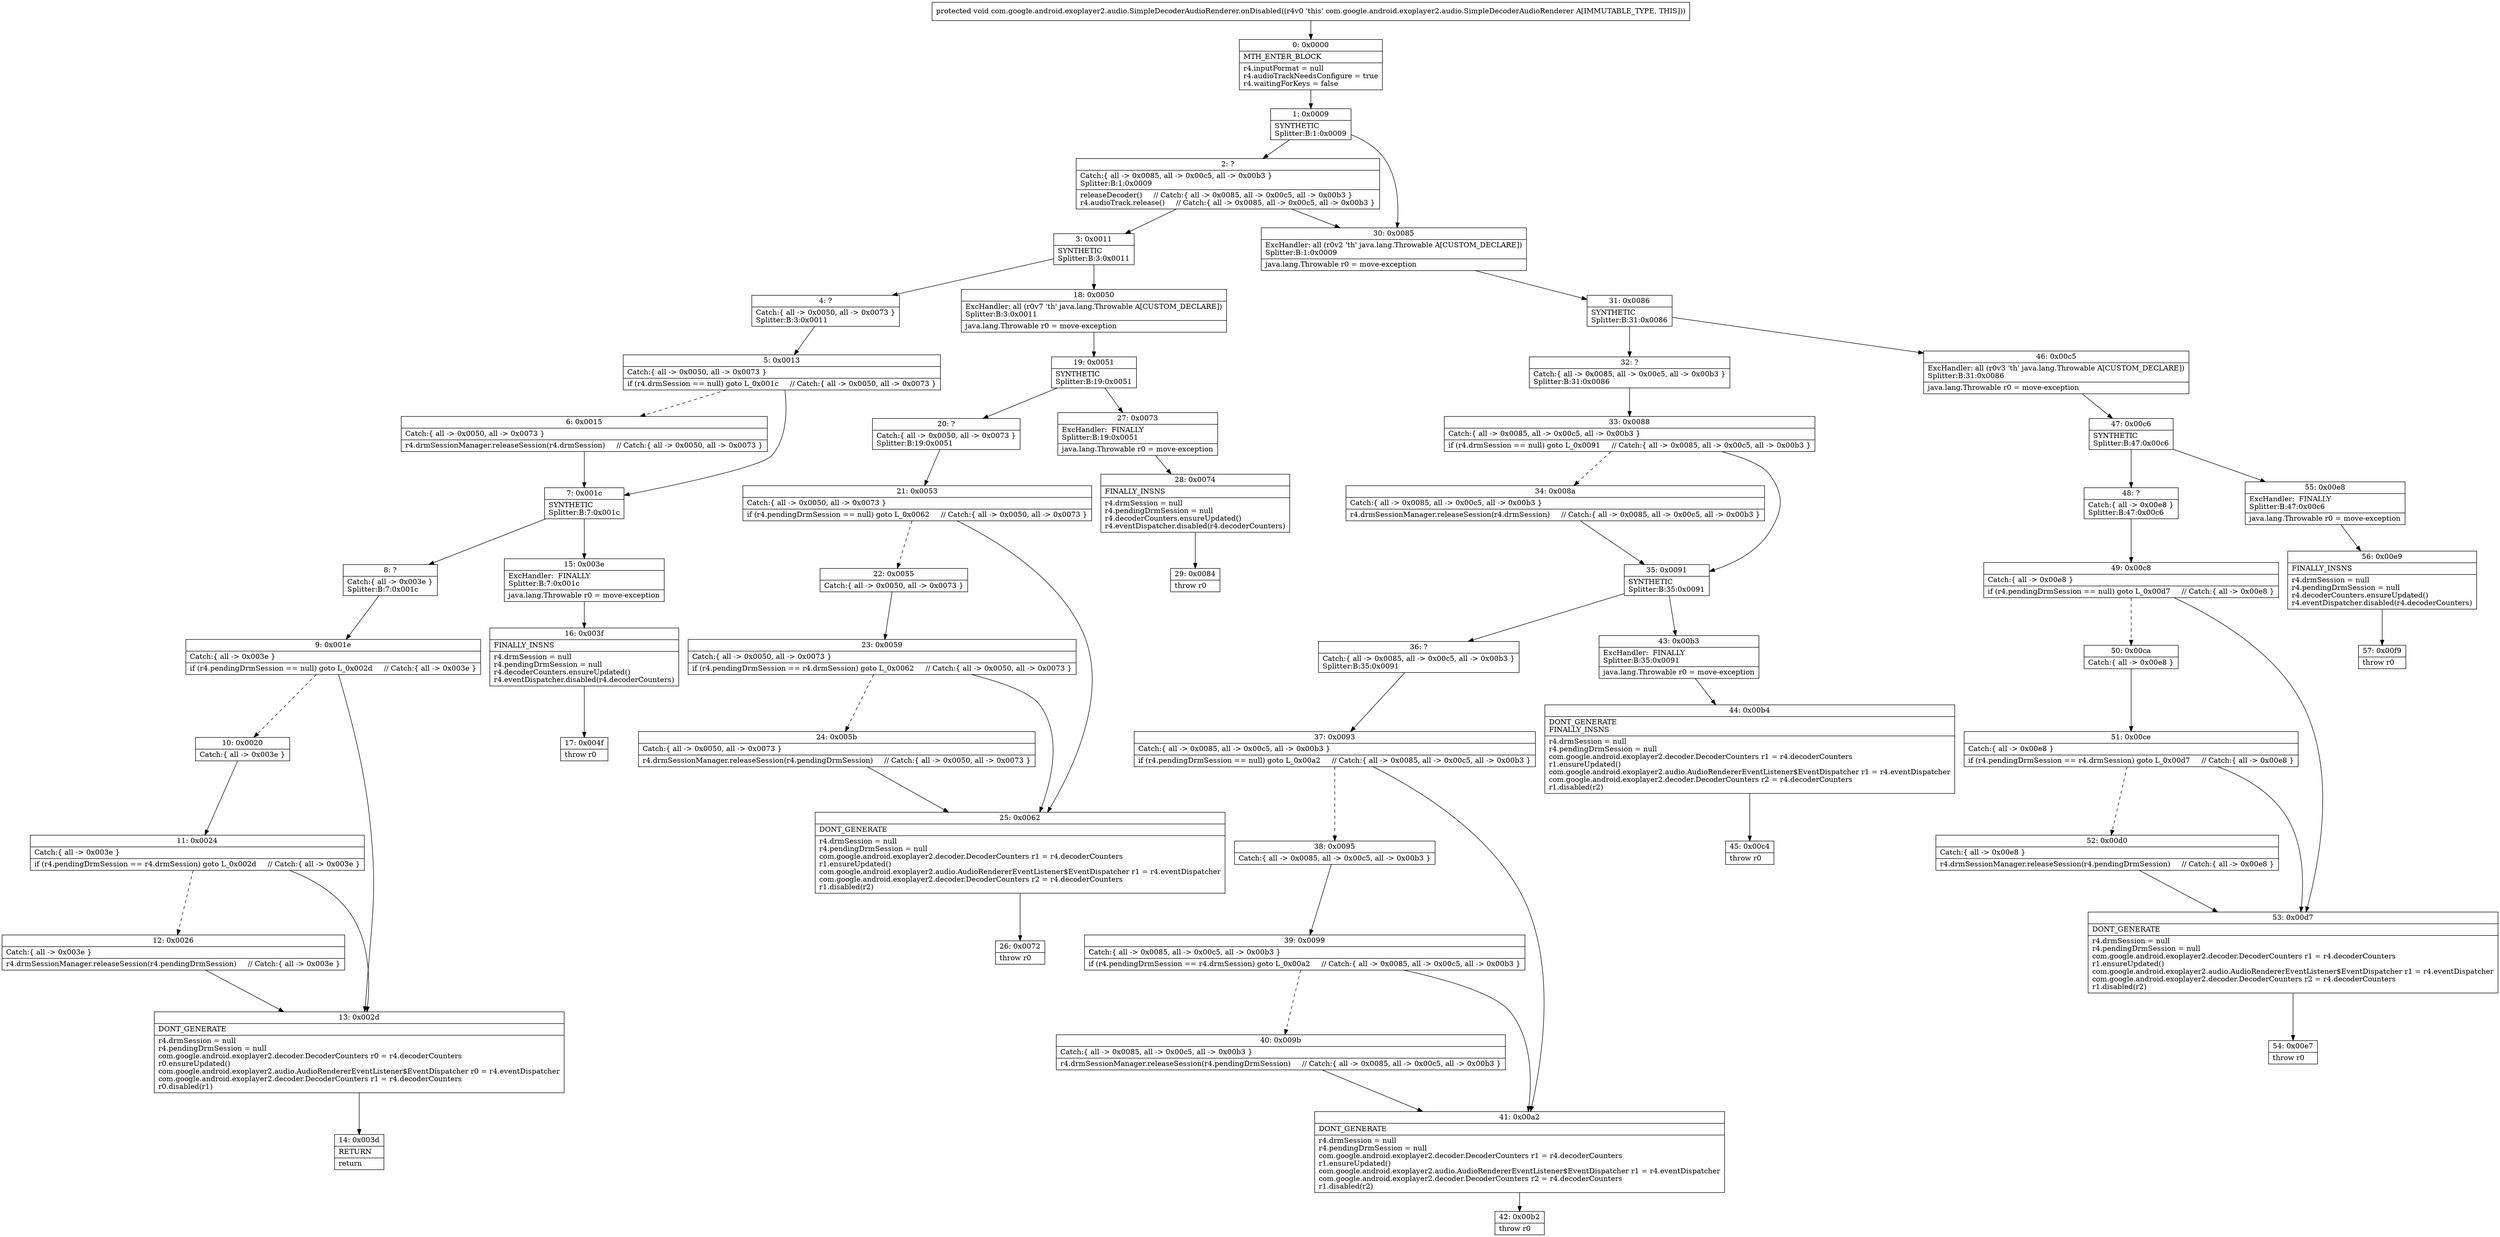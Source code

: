 digraph "CFG forcom.google.android.exoplayer2.audio.SimpleDecoderAudioRenderer.onDisabled()V" {
Node_0 [shape=record,label="{0\:\ 0x0000|MTH_ENTER_BLOCK\l|r4.inputFormat = null\lr4.audioTrackNeedsConfigure = true\lr4.waitingForKeys = false\l}"];
Node_1 [shape=record,label="{1\:\ 0x0009|SYNTHETIC\lSplitter:B:1:0x0009\l}"];
Node_2 [shape=record,label="{2\:\ ?|Catch:\{ all \-\> 0x0085, all \-\> 0x00c5, all \-\> 0x00b3 \}\lSplitter:B:1:0x0009\l|releaseDecoder()     \/\/ Catch:\{ all \-\> 0x0085, all \-\> 0x00c5, all \-\> 0x00b3 \}\lr4.audioTrack.release()     \/\/ Catch:\{ all \-\> 0x0085, all \-\> 0x00c5, all \-\> 0x00b3 \}\l}"];
Node_3 [shape=record,label="{3\:\ 0x0011|SYNTHETIC\lSplitter:B:3:0x0011\l}"];
Node_4 [shape=record,label="{4\:\ ?|Catch:\{ all \-\> 0x0050, all \-\> 0x0073 \}\lSplitter:B:3:0x0011\l}"];
Node_5 [shape=record,label="{5\:\ 0x0013|Catch:\{ all \-\> 0x0050, all \-\> 0x0073 \}\l|if (r4.drmSession == null) goto L_0x001c     \/\/ Catch:\{ all \-\> 0x0050, all \-\> 0x0073 \}\l}"];
Node_6 [shape=record,label="{6\:\ 0x0015|Catch:\{ all \-\> 0x0050, all \-\> 0x0073 \}\l|r4.drmSessionManager.releaseSession(r4.drmSession)     \/\/ Catch:\{ all \-\> 0x0050, all \-\> 0x0073 \}\l}"];
Node_7 [shape=record,label="{7\:\ 0x001c|SYNTHETIC\lSplitter:B:7:0x001c\l}"];
Node_8 [shape=record,label="{8\:\ ?|Catch:\{ all \-\> 0x003e \}\lSplitter:B:7:0x001c\l}"];
Node_9 [shape=record,label="{9\:\ 0x001e|Catch:\{ all \-\> 0x003e \}\l|if (r4.pendingDrmSession == null) goto L_0x002d     \/\/ Catch:\{ all \-\> 0x003e \}\l}"];
Node_10 [shape=record,label="{10\:\ 0x0020|Catch:\{ all \-\> 0x003e \}\l}"];
Node_11 [shape=record,label="{11\:\ 0x0024|Catch:\{ all \-\> 0x003e \}\l|if (r4.pendingDrmSession == r4.drmSession) goto L_0x002d     \/\/ Catch:\{ all \-\> 0x003e \}\l}"];
Node_12 [shape=record,label="{12\:\ 0x0026|Catch:\{ all \-\> 0x003e \}\l|r4.drmSessionManager.releaseSession(r4.pendingDrmSession)     \/\/ Catch:\{ all \-\> 0x003e \}\l}"];
Node_13 [shape=record,label="{13\:\ 0x002d|DONT_GENERATE\l|r4.drmSession = null\lr4.pendingDrmSession = null\lcom.google.android.exoplayer2.decoder.DecoderCounters r0 = r4.decoderCounters\lr0.ensureUpdated()\lcom.google.android.exoplayer2.audio.AudioRendererEventListener$EventDispatcher r0 = r4.eventDispatcher\lcom.google.android.exoplayer2.decoder.DecoderCounters r1 = r4.decoderCounters\lr0.disabled(r1)\l}"];
Node_14 [shape=record,label="{14\:\ 0x003d|RETURN\l|return\l}"];
Node_15 [shape=record,label="{15\:\ 0x003e|ExcHandler:  FINALLY\lSplitter:B:7:0x001c\l|java.lang.Throwable r0 = move\-exception\l}"];
Node_16 [shape=record,label="{16\:\ 0x003f|FINALLY_INSNS\l|r4.drmSession = null\lr4.pendingDrmSession = null\lr4.decoderCounters.ensureUpdated()\lr4.eventDispatcher.disabled(r4.decoderCounters)\l}"];
Node_17 [shape=record,label="{17\:\ 0x004f|throw r0\l}"];
Node_18 [shape=record,label="{18\:\ 0x0050|ExcHandler: all (r0v7 'th' java.lang.Throwable A[CUSTOM_DECLARE])\lSplitter:B:3:0x0011\l|java.lang.Throwable r0 = move\-exception\l}"];
Node_19 [shape=record,label="{19\:\ 0x0051|SYNTHETIC\lSplitter:B:19:0x0051\l}"];
Node_20 [shape=record,label="{20\:\ ?|Catch:\{ all \-\> 0x0050, all \-\> 0x0073 \}\lSplitter:B:19:0x0051\l}"];
Node_21 [shape=record,label="{21\:\ 0x0053|Catch:\{ all \-\> 0x0050, all \-\> 0x0073 \}\l|if (r4.pendingDrmSession == null) goto L_0x0062     \/\/ Catch:\{ all \-\> 0x0050, all \-\> 0x0073 \}\l}"];
Node_22 [shape=record,label="{22\:\ 0x0055|Catch:\{ all \-\> 0x0050, all \-\> 0x0073 \}\l}"];
Node_23 [shape=record,label="{23\:\ 0x0059|Catch:\{ all \-\> 0x0050, all \-\> 0x0073 \}\l|if (r4.pendingDrmSession == r4.drmSession) goto L_0x0062     \/\/ Catch:\{ all \-\> 0x0050, all \-\> 0x0073 \}\l}"];
Node_24 [shape=record,label="{24\:\ 0x005b|Catch:\{ all \-\> 0x0050, all \-\> 0x0073 \}\l|r4.drmSessionManager.releaseSession(r4.pendingDrmSession)     \/\/ Catch:\{ all \-\> 0x0050, all \-\> 0x0073 \}\l}"];
Node_25 [shape=record,label="{25\:\ 0x0062|DONT_GENERATE\l|r4.drmSession = null\lr4.pendingDrmSession = null\lcom.google.android.exoplayer2.decoder.DecoderCounters r1 = r4.decoderCounters\lr1.ensureUpdated()\lcom.google.android.exoplayer2.audio.AudioRendererEventListener$EventDispatcher r1 = r4.eventDispatcher\lcom.google.android.exoplayer2.decoder.DecoderCounters r2 = r4.decoderCounters\lr1.disabled(r2)\l}"];
Node_26 [shape=record,label="{26\:\ 0x0072|throw r0\l}"];
Node_27 [shape=record,label="{27\:\ 0x0073|ExcHandler:  FINALLY\lSplitter:B:19:0x0051\l|java.lang.Throwable r0 = move\-exception\l}"];
Node_28 [shape=record,label="{28\:\ 0x0074|FINALLY_INSNS\l|r4.drmSession = null\lr4.pendingDrmSession = null\lr4.decoderCounters.ensureUpdated()\lr4.eventDispatcher.disabled(r4.decoderCounters)\l}"];
Node_29 [shape=record,label="{29\:\ 0x0084|throw r0\l}"];
Node_30 [shape=record,label="{30\:\ 0x0085|ExcHandler: all (r0v2 'th' java.lang.Throwable A[CUSTOM_DECLARE])\lSplitter:B:1:0x0009\l|java.lang.Throwable r0 = move\-exception\l}"];
Node_31 [shape=record,label="{31\:\ 0x0086|SYNTHETIC\lSplitter:B:31:0x0086\l}"];
Node_32 [shape=record,label="{32\:\ ?|Catch:\{ all \-\> 0x0085, all \-\> 0x00c5, all \-\> 0x00b3 \}\lSplitter:B:31:0x0086\l}"];
Node_33 [shape=record,label="{33\:\ 0x0088|Catch:\{ all \-\> 0x0085, all \-\> 0x00c5, all \-\> 0x00b3 \}\l|if (r4.drmSession == null) goto L_0x0091     \/\/ Catch:\{ all \-\> 0x0085, all \-\> 0x00c5, all \-\> 0x00b3 \}\l}"];
Node_34 [shape=record,label="{34\:\ 0x008a|Catch:\{ all \-\> 0x0085, all \-\> 0x00c5, all \-\> 0x00b3 \}\l|r4.drmSessionManager.releaseSession(r4.drmSession)     \/\/ Catch:\{ all \-\> 0x0085, all \-\> 0x00c5, all \-\> 0x00b3 \}\l}"];
Node_35 [shape=record,label="{35\:\ 0x0091|SYNTHETIC\lSplitter:B:35:0x0091\l}"];
Node_36 [shape=record,label="{36\:\ ?|Catch:\{ all \-\> 0x0085, all \-\> 0x00c5, all \-\> 0x00b3 \}\lSplitter:B:35:0x0091\l}"];
Node_37 [shape=record,label="{37\:\ 0x0093|Catch:\{ all \-\> 0x0085, all \-\> 0x00c5, all \-\> 0x00b3 \}\l|if (r4.pendingDrmSession == null) goto L_0x00a2     \/\/ Catch:\{ all \-\> 0x0085, all \-\> 0x00c5, all \-\> 0x00b3 \}\l}"];
Node_38 [shape=record,label="{38\:\ 0x0095|Catch:\{ all \-\> 0x0085, all \-\> 0x00c5, all \-\> 0x00b3 \}\l}"];
Node_39 [shape=record,label="{39\:\ 0x0099|Catch:\{ all \-\> 0x0085, all \-\> 0x00c5, all \-\> 0x00b3 \}\l|if (r4.pendingDrmSession == r4.drmSession) goto L_0x00a2     \/\/ Catch:\{ all \-\> 0x0085, all \-\> 0x00c5, all \-\> 0x00b3 \}\l}"];
Node_40 [shape=record,label="{40\:\ 0x009b|Catch:\{ all \-\> 0x0085, all \-\> 0x00c5, all \-\> 0x00b3 \}\l|r4.drmSessionManager.releaseSession(r4.pendingDrmSession)     \/\/ Catch:\{ all \-\> 0x0085, all \-\> 0x00c5, all \-\> 0x00b3 \}\l}"];
Node_41 [shape=record,label="{41\:\ 0x00a2|DONT_GENERATE\l|r4.drmSession = null\lr4.pendingDrmSession = null\lcom.google.android.exoplayer2.decoder.DecoderCounters r1 = r4.decoderCounters\lr1.ensureUpdated()\lcom.google.android.exoplayer2.audio.AudioRendererEventListener$EventDispatcher r1 = r4.eventDispatcher\lcom.google.android.exoplayer2.decoder.DecoderCounters r2 = r4.decoderCounters\lr1.disabled(r2)\l}"];
Node_42 [shape=record,label="{42\:\ 0x00b2|throw r0\l}"];
Node_43 [shape=record,label="{43\:\ 0x00b3|ExcHandler:  FINALLY\lSplitter:B:35:0x0091\l|java.lang.Throwable r0 = move\-exception\l}"];
Node_44 [shape=record,label="{44\:\ 0x00b4|DONT_GENERATE\lFINALLY_INSNS\l|r4.drmSession = null\lr4.pendingDrmSession = null\lcom.google.android.exoplayer2.decoder.DecoderCounters r1 = r4.decoderCounters\lr1.ensureUpdated()\lcom.google.android.exoplayer2.audio.AudioRendererEventListener$EventDispatcher r1 = r4.eventDispatcher\lcom.google.android.exoplayer2.decoder.DecoderCounters r2 = r4.decoderCounters\lr1.disabled(r2)\l}"];
Node_45 [shape=record,label="{45\:\ 0x00c4|throw r0\l}"];
Node_46 [shape=record,label="{46\:\ 0x00c5|ExcHandler: all (r0v3 'th' java.lang.Throwable A[CUSTOM_DECLARE])\lSplitter:B:31:0x0086\l|java.lang.Throwable r0 = move\-exception\l}"];
Node_47 [shape=record,label="{47\:\ 0x00c6|SYNTHETIC\lSplitter:B:47:0x00c6\l}"];
Node_48 [shape=record,label="{48\:\ ?|Catch:\{ all \-\> 0x00e8 \}\lSplitter:B:47:0x00c6\l}"];
Node_49 [shape=record,label="{49\:\ 0x00c8|Catch:\{ all \-\> 0x00e8 \}\l|if (r4.pendingDrmSession == null) goto L_0x00d7     \/\/ Catch:\{ all \-\> 0x00e8 \}\l}"];
Node_50 [shape=record,label="{50\:\ 0x00ca|Catch:\{ all \-\> 0x00e8 \}\l}"];
Node_51 [shape=record,label="{51\:\ 0x00ce|Catch:\{ all \-\> 0x00e8 \}\l|if (r4.pendingDrmSession == r4.drmSession) goto L_0x00d7     \/\/ Catch:\{ all \-\> 0x00e8 \}\l}"];
Node_52 [shape=record,label="{52\:\ 0x00d0|Catch:\{ all \-\> 0x00e8 \}\l|r4.drmSessionManager.releaseSession(r4.pendingDrmSession)     \/\/ Catch:\{ all \-\> 0x00e8 \}\l}"];
Node_53 [shape=record,label="{53\:\ 0x00d7|DONT_GENERATE\l|r4.drmSession = null\lr4.pendingDrmSession = null\lcom.google.android.exoplayer2.decoder.DecoderCounters r1 = r4.decoderCounters\lr1.ensureUpdated()\lcom.google.android.exoplayer2.audio.AudioRendererEventListener$EventDispatcher r1 = r4.eventDispatcher\lcom.google.android.exoplayer2.decoder.DecoderCounters r2 = r4.decoderCounters\lr1.disabled(r2)\l}"];
Node_54 [shape=record,label="{54\:\ 0x00e7|throw r0\l}"];
Node_55 [shape=record,label="{55\:\ 0x00e8|ExcHandler:  FINALLY\lSplitter:B:47:0x00c6\l|java.lang.Throwable r0 = move\-exception\l}"];
Node_56 [shape=record,label="{56\:\ 0x00e9|FINALLY_INSNS\l|r4.drmSession = null\lr4.pendingDrmSession = null\lr4.decoderCounters.ensureUpdated()\lr4.eventDispatcher.disabled(r4.decoderCounters)\l}"];
Node_57 [shape=record,label="{57\:\ 0x00f9|throw r0\l}"];
MethodNode[shape=record,label="{protected void com.google.android.exoplayer2.audio.SimpleDecoderAudioRenderer.onDisabled((r4v0 'this' com.google.android.exoplayer2.audio.SimpleDecoderAudioRenderer A[IMMUTABLE_TYPE, THIS])) }"];
MethodNode -> Node_0;
Node_0 -> Node_1;
Node_1 -> Node_2;
Node_1 -> Node_30;
Node_2 -> Node_3;
Node_2 -> Node_30;
Node_3 -> Node_4;
Node_3 -> Node_18;
Node_4 -> Node_5;
Node_5 -> Node_6[style=dashed];
Node_5 -> Node_7;
Node_6 -> Node_7;
Node_7 -> Node_8;
Node_7 -> Node_15;
Node_8 -> Node_9;
Node_9 -> Node_10[style=dashed];
Node_9 -> Node_13;
Node_10 -> Node_11;
Node_11 -> Node_12[style=dashed];
Node_11 -> Node_13;
Node_12 -> Node_13;
Node_13 -> Node_14;
Node_15 -> Node_16;
Node_16 -> Node_17;
Node_18 -> Node_19;
Node_19 -> Node_20;
Node_19 -> Node_27;
Node_20 -> Node_21;
Node_21 -> Node_22[style=dashed];
Node_21 -> Node_25;
Node_22 -> Node_23;
Node_23 -> Node_24[style=dashed];
Node_23 -> Node_25;
Node_24 -> Node_25;
Node_25 -> Node_26;
Node_27 -> Node_28;
Node_28 -> Node_29;
Node_30 -> Node_31;
Node_31 -> Node_32;
Node_31 -> Node_46;
Node_32 -> Node_33;
Node_33 -> Node_34[style=dashed];
Node_33 -> Node_35;
Node_34 -> Node_35;
Node_35 -> Node_36;
Node_35 -> Node_43;
Node_36 -> Node_37;
Node_37 -> Node_38[style=dashed];
Node_37 -> Node_41;
Node_38 -> Node_39;
Node_39 -> Node_40[style=dashed];
Node_39 -> Node_41;
Node_40 -> Node_41;
Node_41 -> Node_42;
Node_43 -> Node_44;
Node_44 -> Node_45;
Node_46 -> Node_47;
Node_47 -> Node_48;
Node_47 -> Node_55;
Node_48 -> Node_49;
Node_49 -> Node_50[style=dashed];
Node_49 -> Node_53;
Node_50 -> Node_51;
Node_51 -> Node_52[style=dashed];
Node_51 -> Node_53;
Node_52 -> Node_53;
Node_53 -> Node_54;
Node_55 -> Node_56;
Node_56 -> Node_57;
}

